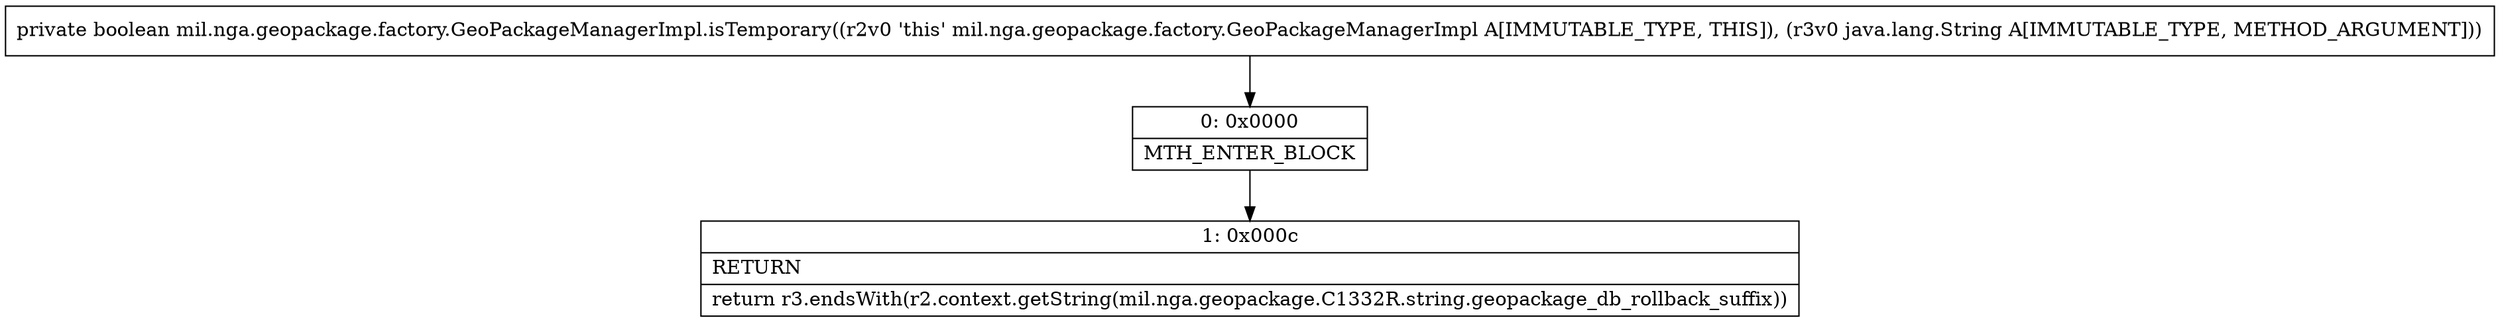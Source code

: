 digraph "CFG formil.nga.geopackage.factory.GeoPackageManagerImpl.isTemporary(Ljava\/lang\/String;)Z" {
Node_0 [shape=record,label="{0\:\ 0x0000|MTH_ENTER_BLOCK\l}"];
Node_1 [shape=record,label="{1\:\ 0x000c|RETURN\l|return r3.endsWith(r2.context.getString(mil.nga.geopackage.C1332R.string.geopackage_db_rollback_suffix))\l}"];
MethodNode[shape=record,label="{private boolean mil.nga.geopackage.factory.GeoPackageManagerImpl.isTemporary((r2v0 'this' mil.nga.geopackage.factory.GeoPackageManagerImpl A[IMMUTABLE_TYPE, THIS]), (r3v0 java.lang.String A[IMMUTABLE_TYPE, METHOD_ARGUMENT])) }"];
MethodNode -> Node_0;
Node_0 -> Node_1;
}

